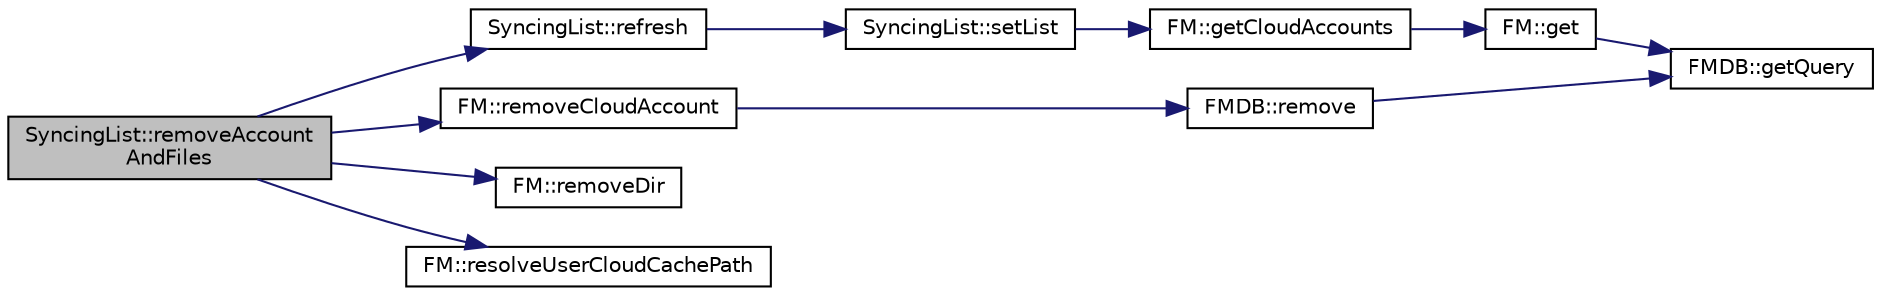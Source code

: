 digraph "SyncingList::removeAccountAndFiles"
{
 // INTERACTIVE_SVG=YES
 // LATEX_PDF_SIZE
  edge [fontname="Helvetica",fontsize="10",labelfontname="Helvetica",labelfontsize="10"];
  node [fontname="Helvetica",fontsize="10",shape=record];
  rankdir="LR";
  Node68 [label="SyncingList::removeAccount\lAndFiles",height=0.2,width=0.4,color="black", fillcolor="grey75", style="filled", fontcolor="black",tooltip=" "];
  Node68 -> Node69 [color="midnightblue",fontsize="10",style="solid",fontname="Helvetica"];
  Node69 [label="SyncingList::refresh",height=0.2,width=0.4,color="black", fillcolor="white", style="filled",URL="$class_syncing_list.html#ac2fd41bdb057f600db30b3485948d5e4",tooltip=" "];
  Node69 -> Node70 [color="midnightblue",fontsize="10",style="solid",fontname="Helvetica"];
  Node70 [label="SyncingList::setList",height=0.2,width=0.4,color="black", fillcolor="white", style="filled",URL="$class_syncing_list.html#aa544983e95535d286dbdf99480c607c5",tooltip=" "];
  Node70 -> Node71 [color="midnightblue",fontsize="10",style="solid",fontname="Helvetica"];
  Node71 [label="FM::getCloudAccounts",height=0.2,width=0.4,color="black", fillcolor="white", style="filled",URL="$class_f_m.html#ab35ae365933e06aeafb9e7e60d0484e3",tooltip=" "];
  Node71 -> Node72 [color="midnightblue",fontsize="10",style="solid",fontname="Helvetica"];
  Node72 [label="FM::get",height=0.2,width=0.4,color="black", fillcolor="white", style="filled",URL="$class_f_m.html#a8d5fbc7b4e91a588e0b84d01ca221def",tooltip=" "];
  Node72 -> Node73 [color="midnightblue",fontsize="10",style="solid",fontname="Helvetica"];
  Node73 [label="FMDB::getQuery",height=0.2,width=0.4,color="black", fillcolor="white", style="filled",URL="$class_f_m_d_b.html#add4db2d5a6ea1f0cda68a3310a5e4371",tooltip=" "];
  Node68 -> Node74 [color="midnightblue",fontsize="10",style="solid",fontname="Helvetica"];
  Node74 [label="FM::removeCloudAccount",height=0.2,width=0.4,color="black", fillcolor="white", style="filled",URL="$class_f_m.html#acd45c603c9588a261242e5b7150ce899",tooltip=" "];
  Node74 -> Node75 [color="midnightblue",fontsize="10",style="solid",fontname="Helvetica"];
  Node75 [label="FMDB::remove",height=0.2,width=0.4,color="black", fillcolor="white", style="filled",URL="$class_f_m_d_b.html#a463da654f7e73ff834a1340b2a1e067a",tooltip=" "];
  Node75 -> Node73 [color="midnightblue",fontsize="10",style="solid",fontname="Helvetica"];
  Node68 -> Node76 [color="midnightblue",fontsize="10",style="solid",fontname="Helvetica"];
  Node76 [label="FM::removeDir",height=0.2,width=0.4,color="black", fillcolor="white", style="filled",URL="$class_f_m.html#a07e01b6ea120127faa863b9cb98c44e7",tooltip=" "];
  Node68 -> Node77 [color="midnightblue",fontsize="10",style="solid",fontname="Helvetica"];
  Node77 [label="FM::resolveUserCloudCachePath",height=0.2,width=0.4,color="black", fillcolor="white", style="filled",URL="$class_f_m.html#acae92041969d1a3bd16e149827623bcc",tooltip=" "];
}
